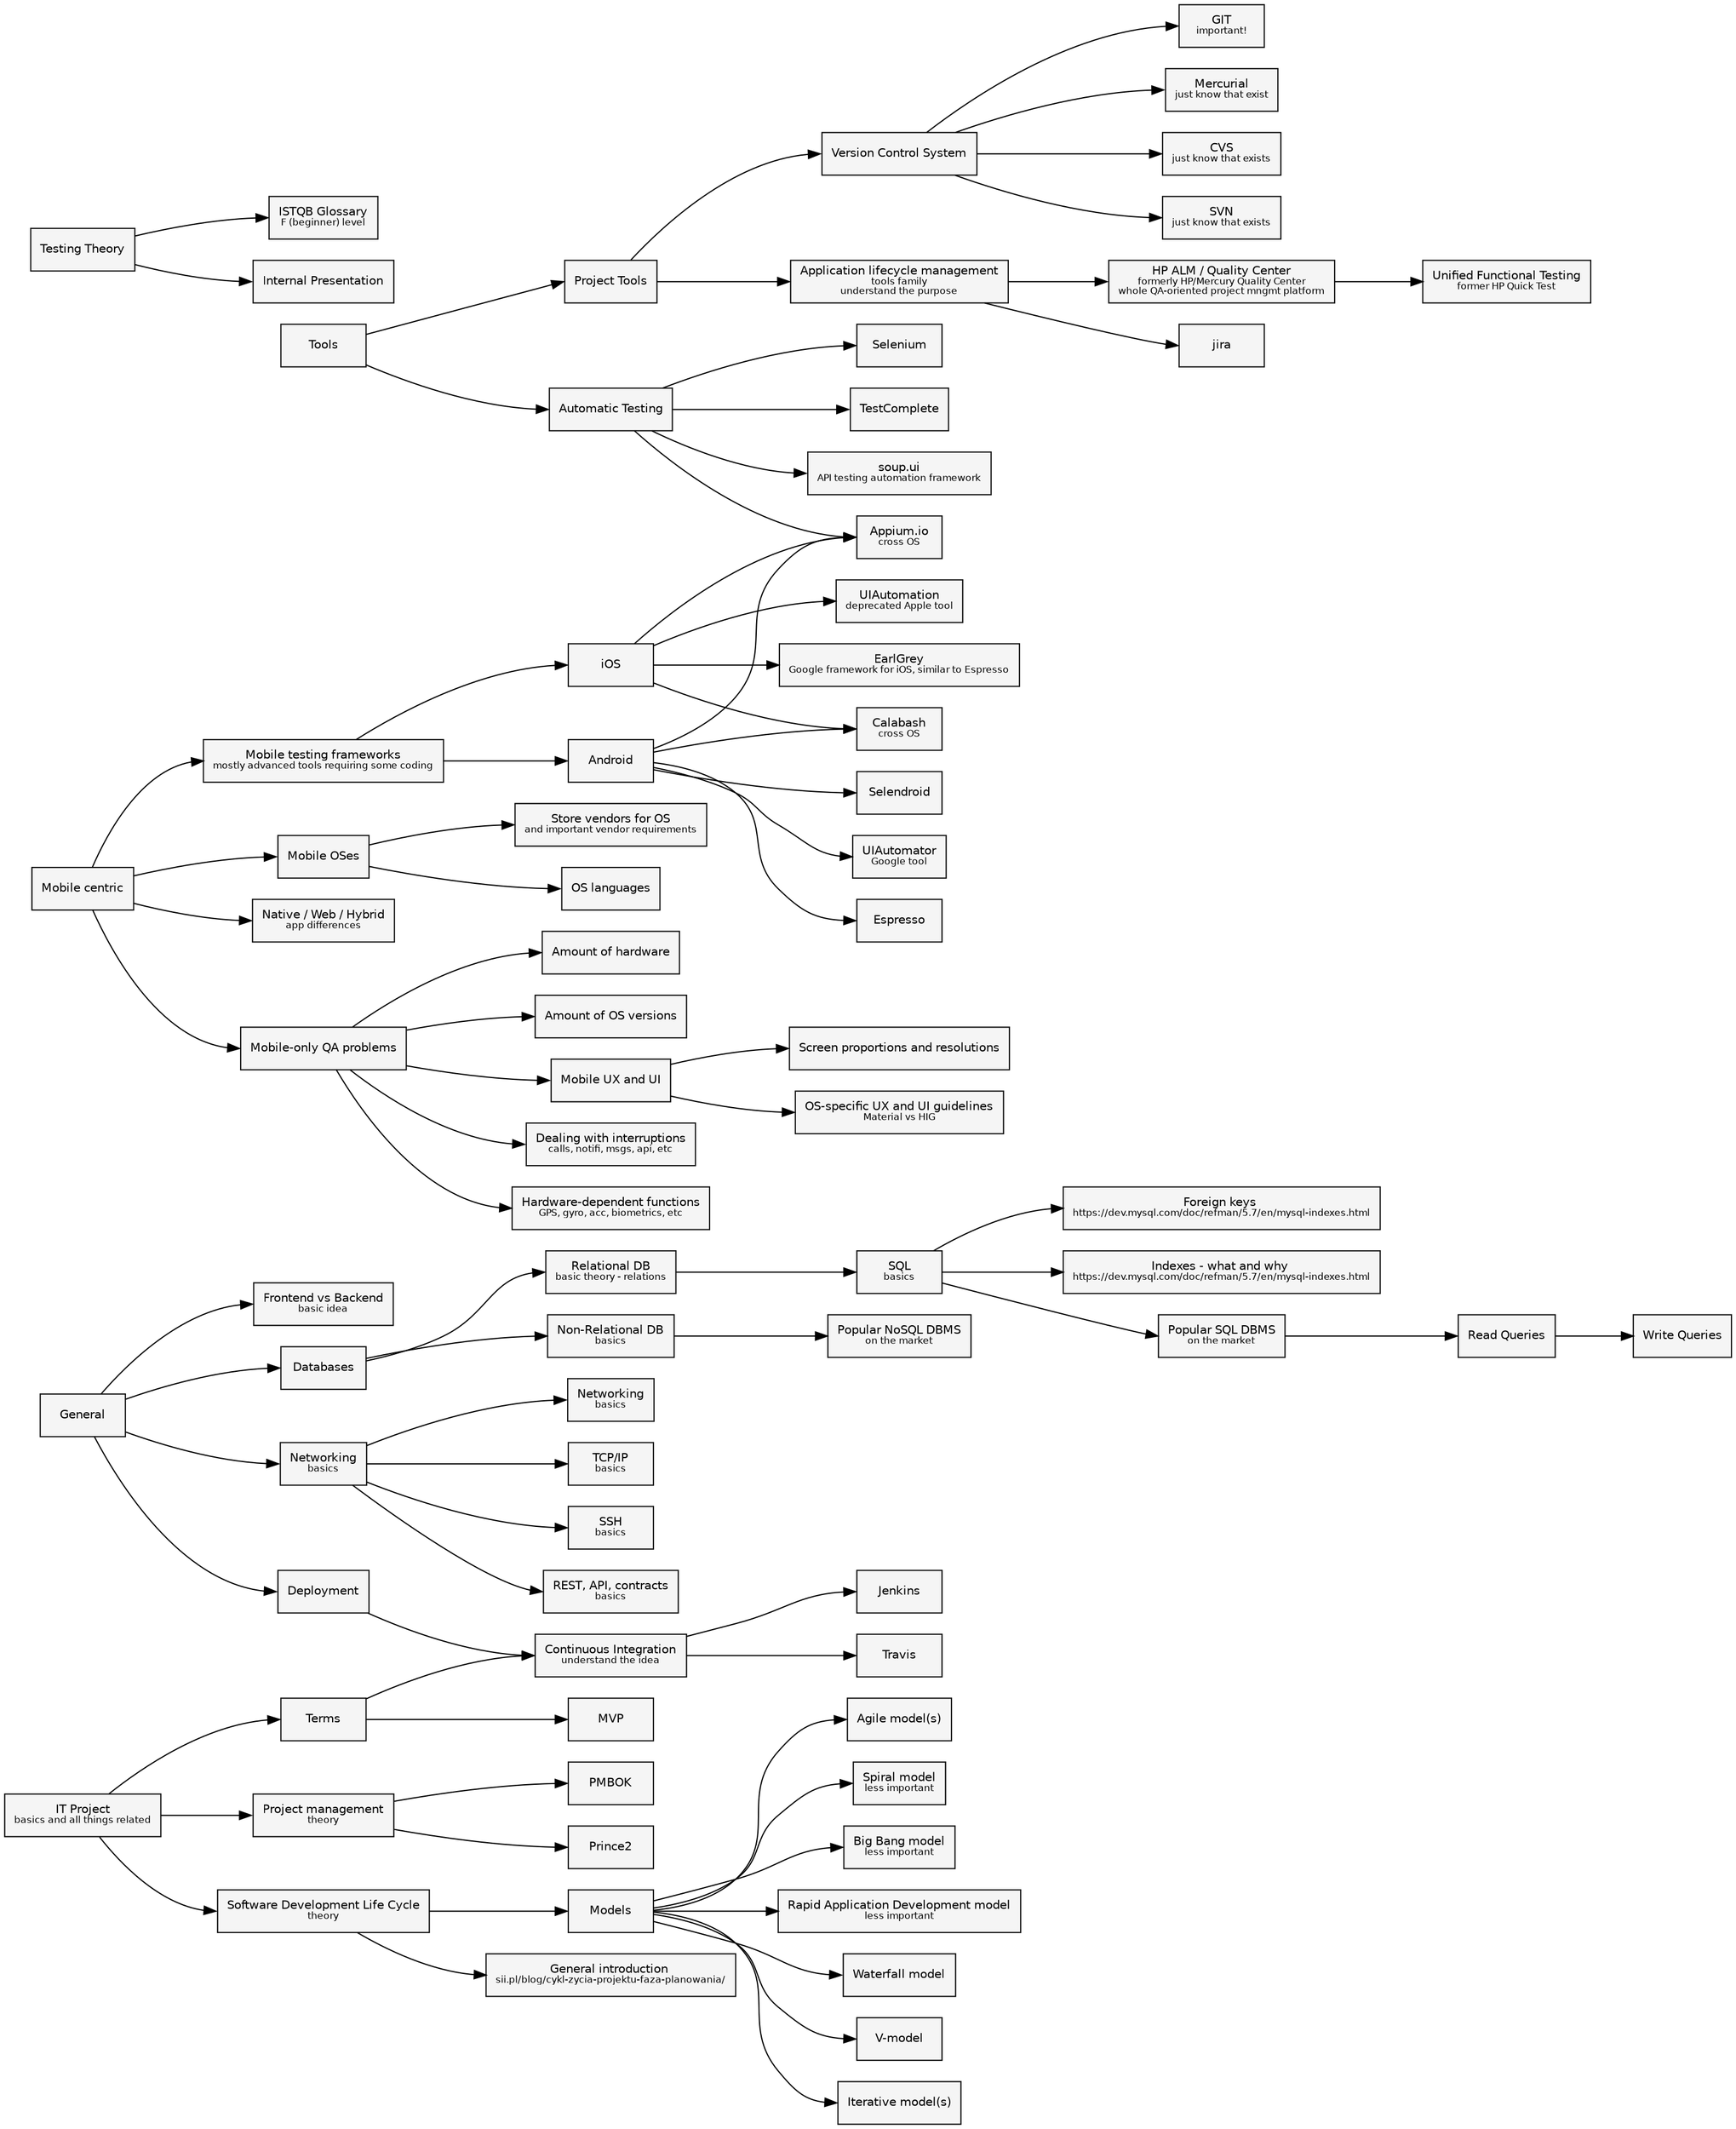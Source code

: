 digraph G {
/****************/
/* STYLE
     no changes required if adding new skill */
        rankdir = "LR"
        forcelabels=true;
        fontname = "Bitstream Vera Sans"
        fontsize = 10
        bgcolor = transparent
        node [
                fontname = "Bitstream Vera Sans"
                fontsize = 10
                shape = box
                width = 1
                height = 0.5
                style = filled
                fillcolor = whitesmoke

        ]
        edge [
                splines="ortho"
                headport=e
                headport=w
        ]


/* end of STYLE */
/****************/

/****************/
/* NODES - add here new skills
       to allow for second line in node, which is handy, here are templates:
       1.  no_white_space;
       2.  single_line_with_whitespace [label=<Java and Scala>];
       3.  <alternative single line with spaces, but problem with names>;
       4.  alt3 [label=<alternative single line with spaces, no problem with names>];
       4.  with_comment [label=<Java and Scala<BR /><FONT POINT-SIZE="8">Comment</FONT>>];
*/

General
    Networking [label=<Networking<BR /><FONT POINT-SIZE="8">basics</FONT>>]
        HTTP [label=<Networking<BR /><FONT POINT-SIZE="8">basics</FONT>>]
        TCPIP [label=<TCP/IP<BR /><FONT POINT-SIZE="8">basics</FONT>>]
        SSH [label=<SSH<BR /><FONT POINT-SIZE="8">basics</FONT>>]
        REST [label=<REST, API, contracts<BR /><FONT POINT-SIZE="8">basics</FONT>>]
    Frontend_Backend [label=<Frontend vs Backend<BR /><FONT POINT-SIZE="8">basic idea</FONT>>]
    Databases
        Relational_DB [label=<Relational DB<BR /><FONT POINT-SIZE="8">basic theory - relations</FONT>>]
            SQL [label=<SQL<BR /><FONT POINT-SIZE="8">basics</FONT>>]
                FK [label=<Foreign keys <BR /><FONT POINT-SIZE="8">https://dev.mysql.com/doc/refman/5.7/en/mysql-indexes.html</FONT>>]
                Indexes [label=<Indexes - what and why <BR /><FONT POINT-SIZE="8">https://dev.mysql.com/doc/refman/5.7/en/mysql-indexes.html</FONT>>]
                Popular_SQL [label=<Popular SQL DBMS<BR /><FONT POINT-SIZE="8">on the market</FONT>>]
                    Read_Queries [label=<Read Queries>]
                        Write_Queries [label=<Write Queries>]
        Non_Relational_DB [label=<Non-Relational DB<BR /><FONT POINT-SIZE="8">basics</FONT>>]
            Popular_NoSQL_DB [label=<Popular NoSQL DBMS<BR /><FONT POINT-SIZE="8">on the market</FONT>>]
    Deployment
        CI [label=<Continuous Integration<BR /><FONT POINT-SIZE="8">understand the idea</FONT>>]
            Travis
    it_projects [label=<IT Project<BR /><FONT POINT-SIZE="8">basics and all things related</FONT>>]
        ProjectMngmt [label=<Project management<BR /><FONT POINT-SIZE="8">theory</FONT>>]
            Prince2
            PMBOK
        SDLC [label=<Software Development Life Cycle<BR /><FONT POINT-SIZE="8">theory</FONT>>]
            GeneralInfo [label=<General introduction <BR /><FONT POINT-SIZE="8">sii.pl/blog/cykl-zycia-projektu-faza-planowania/</FONT>>]
            Models
                Waterfall [label=<Waterfall model>]
                V [label=<V-model>]
                Iterative [label=<Iterative model(s)>]
                Agile [label=<Agile model(s)>]
                Spiral [label=<Spiral model<BR /><FONT POINT-SIZE="8">less important</FONT>>]
                BigBang [label=<Big Bang model<BR /><FONT POINT-SIZE="8">less important</FONT>>]
                RAD [label=<Rapid Application Development model<BR /><FONT POINT-SIZE="8">less important</FONT>>]
        Terms
            MVP
            CI



Tools
    Project_Tools [label=<Project Tools>]
        VSC [label=<Version Control System>]
            GIT [label=<GIT<BR /><FONT POINT-SIZE="8">important!</FONT>>]
            Mercurial [label=<Mercurial<BR /><FONT POINT-SIZE="8">just know that exist</FONT>>]
            CVS [label=<CVS<BR /><FONT POINT-SIZE="8">just know that exists</FONT>>]
            SVN [label=<SVN<BR /><FONT POINT-SIZE="8">just know that exists</FONT>>]
        ALM [label=<Application lifecycle management<BR /><FONT POINT-SIZE="8">tools family<BR />understand the purpose</FONT>>]
            HPQC [label=<HP ALM / Quality Center<BR /><FONT POINT-SIZE="8">formerly HP/Mercury Quality Center<BR />whole QA-oriented project mngmt platform</FONT>>]
            jira
    Automatic_Testing [label=<Automatic Testing>]
        Selenium
        Appium
        TestComplete
        soup [label=<soup.ui<BR /><FONT POINT-SIZE="8">API testing automation framework</FONT>>]

            UFT [label=<Unified Functional Testing<BR /><FONT POINT-SIZE="8">former HP Quick Test</FONT>>]

Testing_Theory [label=<Testing Theory>]
    ISTQB_Gloss [label=<ISTQB Glossary<BR /><FONT POINT-SIZE="8">F (beginner) level</FONT>>]
    Internal_Presentation [label=<Internal Presentation>]

Mobile_centric [label=<Mobile centric>]
    Mobile_OSes [label=<Mobile OSes>]
        Vendors [label=<Store vendors for OS<BR /><FONT POINT-SIZE="8">and important vendor requirements</FONT>>]
        OS_languages [label=<OS languages>]
    App_differences [label=<Native / Web / Hybrid<BR /><FONT POINT-SIZE="8">app differences</FONT>>]
    Mobile_QA_problems [label=<Mobile-only QA problems>]
        Amount_of_hardware [label=<Amount of hardware>]
        Amount_of_os_versions [label=<Amount of OS versions>]
        Mobile_UX_UI [label=<Mobile UX and UI>]
            Screen_proportions [label=<Screen proportions and resolutions>]
            OS_guidelines [label=<OS-specific UX and UI guidelines<BR /><FONT POINT-SIZE="8">Material vs HIG</FONT>>]
        Interruptions [label=<Dealing with interruptions<BR /><FONT POINT-SIZE="8">calls, notifi, msgs, api, etc</FONT>>]
        Mobile_HardwareInterruptions [label=<Hardware-dependent functions<BR /><FONT POINT-SIZE="8">GPS, gyro, acc, biometrics, etc</FONT>>]
    Mobile_testing_frameworks [label=<Mobile testing frameworks<BR /><FONT POINT-SIZE="8">mostly advanced tools requiring some coding</FONT>>]
        Android
            Appium[label=<Appium.io<BR /><FONT POINT-SIZE="8">cross OS</FONT>>]
            Calabash[label=<Calabash<BR /><FONT POINT-SIZE="8">cross OS</FONT>>]
            Selendroid
            UIAutomator[label=<UIAutomator<BR /><FONT POINT-SIZE="8">Google tool</FONT>>]
            Espresso
        iOS
            Appium
            Calabash
            UIAutomation [label=<UIAutomation<BR /><FONT POINT-SIZE="8">deprecated Apple tool</FONT>>]
            EarlGrey [label=<EarlGrey<BR /><FONT POINT-SIZE="8">Google framework for iOS, similar to Espresso</FONT>>]




/* end of NODES */
/****************/

/****************/
/* TREE RELATIONS - add relations here
        it is enough to just add last link of the tree, no full path:
        a -> b -> c EQUALS a -> b; b -> c                           */

General -> {
    Networking
    Frontend_Backend ,
    Databases
    Deployment
    }

    Networking -> {
            HTTP ,
            TCPIP ,
            SSH ,
            REST
            }

    Databases -> {
       Relational_DB,
       Non_Relational_DB
       }

            Relational_DB ->
                SQL ->
                    Popular_SQL ->
                        Read_Queries ->
                            Write_Queries
                SQL -> {
                FK
                Indexes
                }

            Non_Relational_DB ->
                Popular_NoSQL_DB

    Deployment -> {
        CI
        }
        CI -> {
            Travis
            Jenkins
            }

    it_projects -> {
            ProjectMngmt
            SDLC
            Terms
            }

            ProjectMngmt -> {
                Prince2
                PMBOK
                }

            SDLC -> {
                GeneralInfo
                Models
                }

                Models -> {
                    Waterfall
                    V
                    Iterative
                    Agile
                    Spiral
                    BigBang
                    RAD
                    }

            Terms -> {
                MVP
                CI
                }




Tools -> {
    Project_Tools,
    Automatic_Testing
    }

    Project_Tools -> {
        VSC
        ALM
        }

        VSC -> {
        GIT
        Mercurial
        CVS
        SVN
        }

        ALM -> {
            jira
            HPQC
            }

            HPQC -> UFT

    Automatic_Testing -> {
        Selenium
        Appium 
        TestComplete
        soup 

        }


Testing_Theory -> {
    ISTQB_Gloss 
    Internal_Presentation
    }



Mobile_centric -> {
    Mobile_OSes
    App_differences 
    Mobile_QA_problems
    Mobile_testing_frameworks
    }

    Mobile_OSes -> {
        Vendors
        OS_languages
        }

    Mobile_QA_problems -> {
        Amount_of_hardware
        Amount_of_os_versions
        Mobile_UX_UI
        Interruptions
        Mobile_HardwareInterruptions
        }

        Mobile_UX_UI -> {
            Screen_proportions
            OS_guidelines
            }


   Mobile_testing_frameworks -> {
        Android
        iOS
        }


        Android -> {
            Appium
            Calabash
            Selendroid
            UIAutomator
            Espresso
            }

        iOS -> {
            Appium
            Calabash
            UIAutomation
            EarlGrey
            }


/* end of RELATIONS */
/****************/

}
